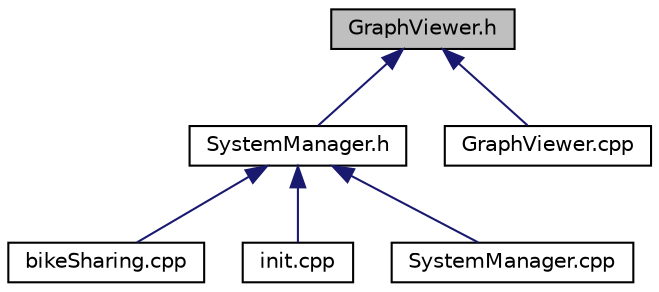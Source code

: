 digraph "GraphViewer.h"
{
  edge [fontname="Helvetica",fontsize="10",labelfontname="Helvetica",labelfontsize="10"];
  node [fontname="Helvetica",fontsize="10",shape=record];
  Node12 [label="GraphViewer.h",height=0.2,width=0.4,color="black", fillcolor="grey75", style="filled", fontcolor="black"];
  Node12 -> Node13 [dir="back",color="midnightblue",fontsize="10",style="solid",fontname="Helvetica"];
  Node13 [label="SystemManager.h",height=0.2,width=0.4,color="black", fillcolor="white", style="filled",URL="$_system_manager_8h.html"];
  Node13 -> Node14 [dir="back",color="midnightblue",fontsize="10",style="solid",fontname="Helvetica"];
  Node14 [label="bikeSharing.cpp",height=0.2,width=0.4,color="black", fillcolor="white", style="filled",URL="$bike_sharing_8cpp.html"];
  Node13 -> Node15 [dir="back",color="midnightblue",fontsize="10",style="solid",fontname="Helvetica"];
  Node15 [label="init.cpp",height=0.2,width=0.4,color="black", fillcolor="white", style="filled",URL="$init_8cpp.html"];
  Node13 -> Node16 [dir="back",color="midnightblue",fontsize="10",style="solid",fontname="Helvetica"];
  Node16 [label="SystemManager.cpp",height=0.2,width=0.4,color="black", fillcolor="white", style="filled",URL="$_system_manager_8cpp.html"];
  Node12 -> Node17 [dir="back",color="midnightblue",fontsize="10",style="solid",fontname="Helvetica"];
  Node17 [label="GraphViewer.cpp",height=0.2,width=0.4,color="black", fillcolor="white", style="filled",URL="$_graph_viewer_8cpp.html"];
}
